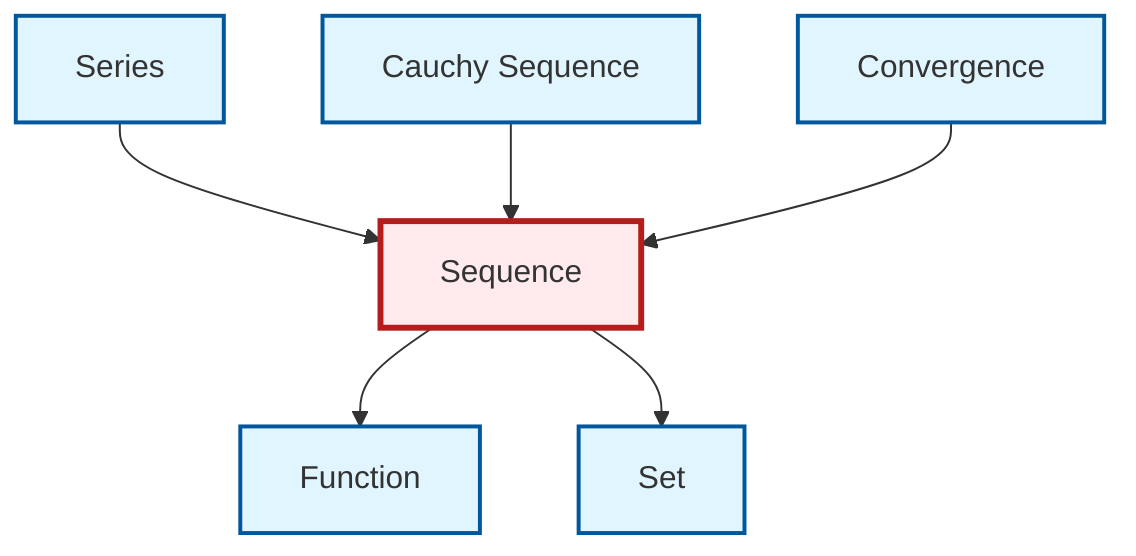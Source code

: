 graph TD
    classDef definition fill:#e1f5fe,stroke:#01579b,stroke-width:2px
    classDef theorem fill:#f3e5f5,stroke:#4a148c,stroke-width:2px
    classDef axiom fill:#fff3e0,stroke:#e65100,stroke-width:2px
    classDef example fill:#e8f5e9,stroke:#1b5e20,stroke-width:2px
    classDef current fill:#ffebee,stroke:#b71c1c,stroke-width:3px
    def-function["Function"]:::definition
    def-sequence["Sequence"]:::definition
    def-set["Set"]:::definition
    def-cauchy-sequence["Cauchy Sequence"]:::definition
    def-convergence["Convergence"]:::definition
    def-series["Series"]:::definition
    def-sequence --> def-function
    def-series --> def-sequence
    def-sequence --> def-set
    def-cauchy-sequence --> def-sequence
    def-convergence --> def-sequence
    class def-sequence current
